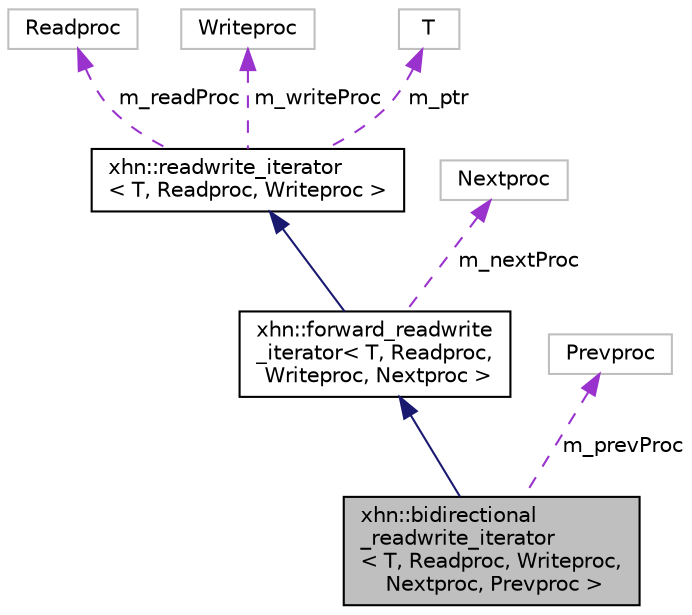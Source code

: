 digraph "xhn::bidirectional_readwrite_iterator&lt; T, Readproc, Writeproc, Nextproc, Prevproc &gt;"
{
  edge [fontname="Helvetica",fontsize="10",labelfontname="Helvetica",labelfontsize="10"];
  node [fontname="Helvetica",fontsize="10",shape=record];
  Node1 [label="xhn::bidirectional\l_readwrite_iterator\l\< T, Readproc, Writeproc,\l Nextproc, Prevproc \>",height=0.2,width=0.4,color="black", fillcolor="grey75", style="filled", fontcolor="black"];
  Node2 -> Node1 [dir="back",color="midnightblue",fontsize="10",style="solid",fontname="Helvetica"];
  Node2 [label="xhn::forward_readwrite\l_iterator\< T, Readproc,\l Writeproc, Nextproc \>",height=0.2,width=0.4,color="black", fillcolor="white", style="filled",URL="$classxhn_1_1forward__readwrite__iterator.html"];
  Node3 -> Node2 [dir="back",color="midnightblue",fontsize="10",style="solid",fontname="Helvetica"];
  Node3 [label="xhn::readwrite_iterator\l\< T, Readproc, Writeproc \>",height=0.2,width=0.4,color="black", fillcolor="white", style="filled",URL="$classxhn_1_1readwrite__iterator.html"];
  Node4 -> Node3 [dir="back",color="darkorchid3",fontsize="10",style="dashed",label=" m_readProc" ,fontname="Helvetica"];
  Node4 [label="Readproc",height=0.2,width=0.4,color="grey75", fillcolor="white", style="filled"];
  Node5 -> Node3 [dir="back",color="darkorchid3",fontsize="10",style="dashed",label=" m_writeProc" ,fontname="Helvetica"];
  Node5 [label="Writeproc",height=0.2,width=0.4,color="grey75", fillcolor="white", style="filled"];
  Node6 -> Node3 [dir="back",color="darkorchid3",fontsize="10",style="dashed",label=" m_ptr" ,fontname="Helvetica"];
  Node6 [label="T",height=0.2,width=0.4,color="grey75", fillcolor="white", style="filled"];
  Node7 -> Node2 [dir="back",color="darkorchid3",fontsize="10",style="dashed",label=" m_nextProc" ,fontname="Helvetica"];
  Node7 [label="Nextproc",height=0.2,width=0.4,color="grey75", fillcolor="white", style="filled"];
  Node8 -> Node1 [dir="back",color="darkorchid3",fontsize="10",style="dashed",label=" m_prevProc" ,fontname="Helvetica"];
  Node8 [label="Prevproc",height=0.2,width=0.4,color="grey75", fillcolor="white", style="filled"];
}
